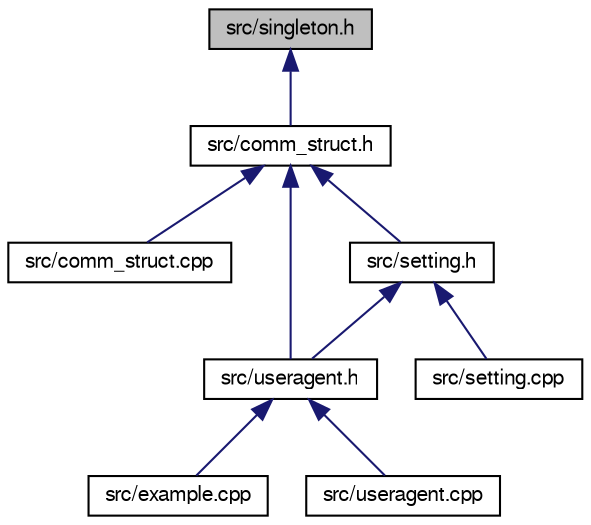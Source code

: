 digraph G
{
  bgcolor="transparent";
  edge [fontname="FreeSans",fontsize="10",labelfontname="FreeSans",labelfontsize="10"];
  node [fontname="FreeSans",fontsize="10",shape=record];
  Node1 [label="src/singleton.h",height=0.2,width=0.4,color="black", fillcolor="grey75", style="filled" fontcolor="black"];
  Node1 -> Node2 [dir="back",color="midnightblue",fontsize="10",style="solid",fontname="FreeSans"];
  Node2 [label="src/comm_struct.h",height=0.2,width=0.4,color="black",URL="$comm__struct_8h.html"];
  Node2 -> Node3 [dir="back",color="midnightblue",fontsize="10",style="solid",fontname="FreeSans"];
  Node3 [label="src/comm_struct.cpp",height=0.2,width=0.4,color="black",URL="$comm__struct_8cpp.html"];
  Node2 -> Node4 [dir="back",color="midnightblue",fontsize="10",style="solid",fontname="FreeSans"];
  Node4 [label="src/useragent.h",height=0.2,width=0.4,color="black",URL="$useragent_8h.html"];
  Node4 -> Node5 [dir="back",color="midnightblue",fontsize="10",style="solid",fontname="FreeSans"];
  Node5 [label="src/example.cpp",height=0.2,width=0.4,color="black",URL="$example_8cpp.html"];
  Node4 -> Node6 [dir="back",color="midnightblue",fontsize="10",style="solid",fontname="FreeSans"];
  Node6 [label="src/useragent.cpp",height=0.2,width=0.4,color="black",URL="$useragent_8cpp.html"];
  Node2 -> Node7 [dir="back",color="midnightblue",fontsize="10",style="solid",fontname="FreeSans"];
  Node7 [label="src/setting.h",height=0.2,width=0.4,color="black",URL="$setting_8h.html"];
  Node7 -> Node4 [dir="back",color="midnightblue",fontsize="10",style="solid",fontname="FreeSans"];
  Node7 -> Node8 [dir="back",color="midnightblue",fontsize="10",style="solid",fontname="FreeSans"];
  Node8 [label="src/setting.cpp",height=0.2,width=0.4,color="black",URL="$setting_8cpp.html"];
}
